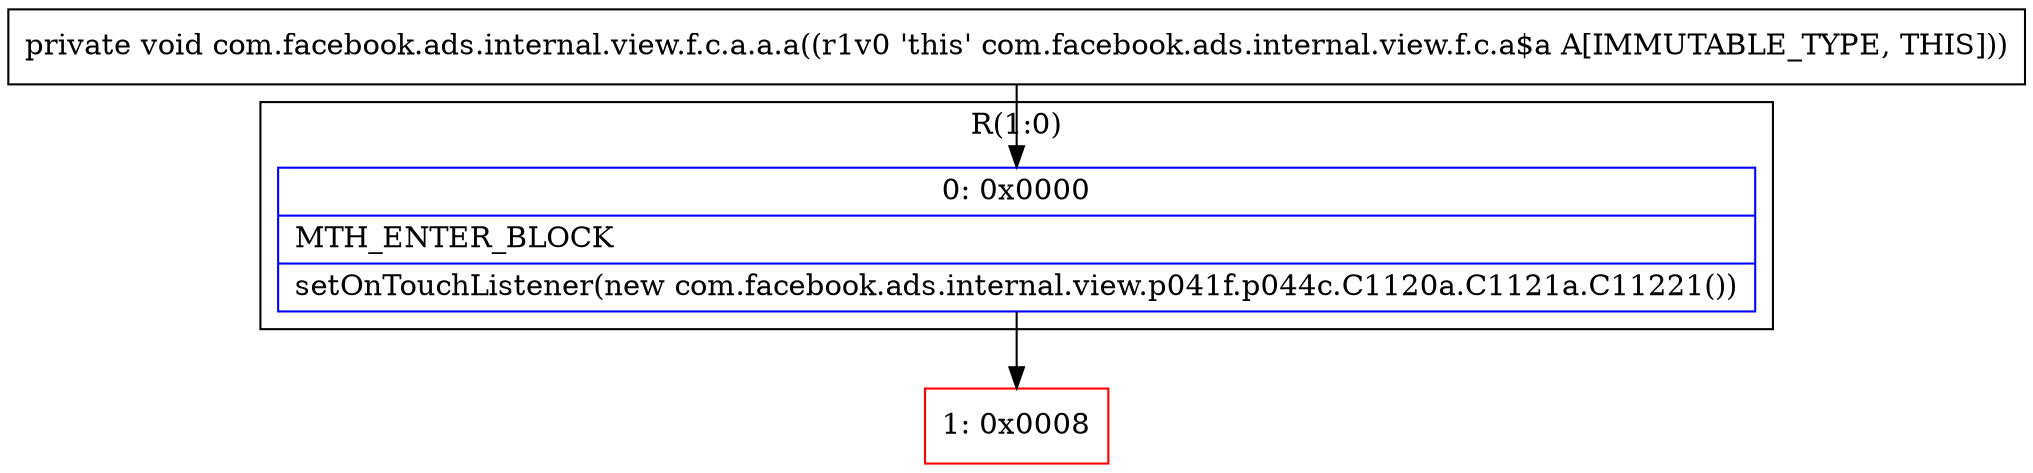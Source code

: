 digraph "CFG forcom.facebook.ads.internal.view.f.c.a.a.a()V" {
subgraph cluster_Region_417252373 {
label = "R(1:0)";
node [shape=record,color=blue];
Node_0 [shape=record,label="{0\:\ 0x0000|MTH_ENTER_BLOCK\l|setOnTouchListener(new com.facebook.ads.internal.view.p041f.p044c.C1120a.C1121a.C11221())\l}"];
}
Node_1 [shape=record,color=red,label="{1\:\ 0x0008}"];
MethodNode[shape=record,label="{private void com.facebook.ads.internal.view.f.c.a.a.a((r1v0 'this' com.facebook.ads.internal.view.f.c.a$a A[IMMUTABLE_TYPE, THIS])) }"];
MethodNode -> Node_0;
Node_0 -> Node_1;
}

